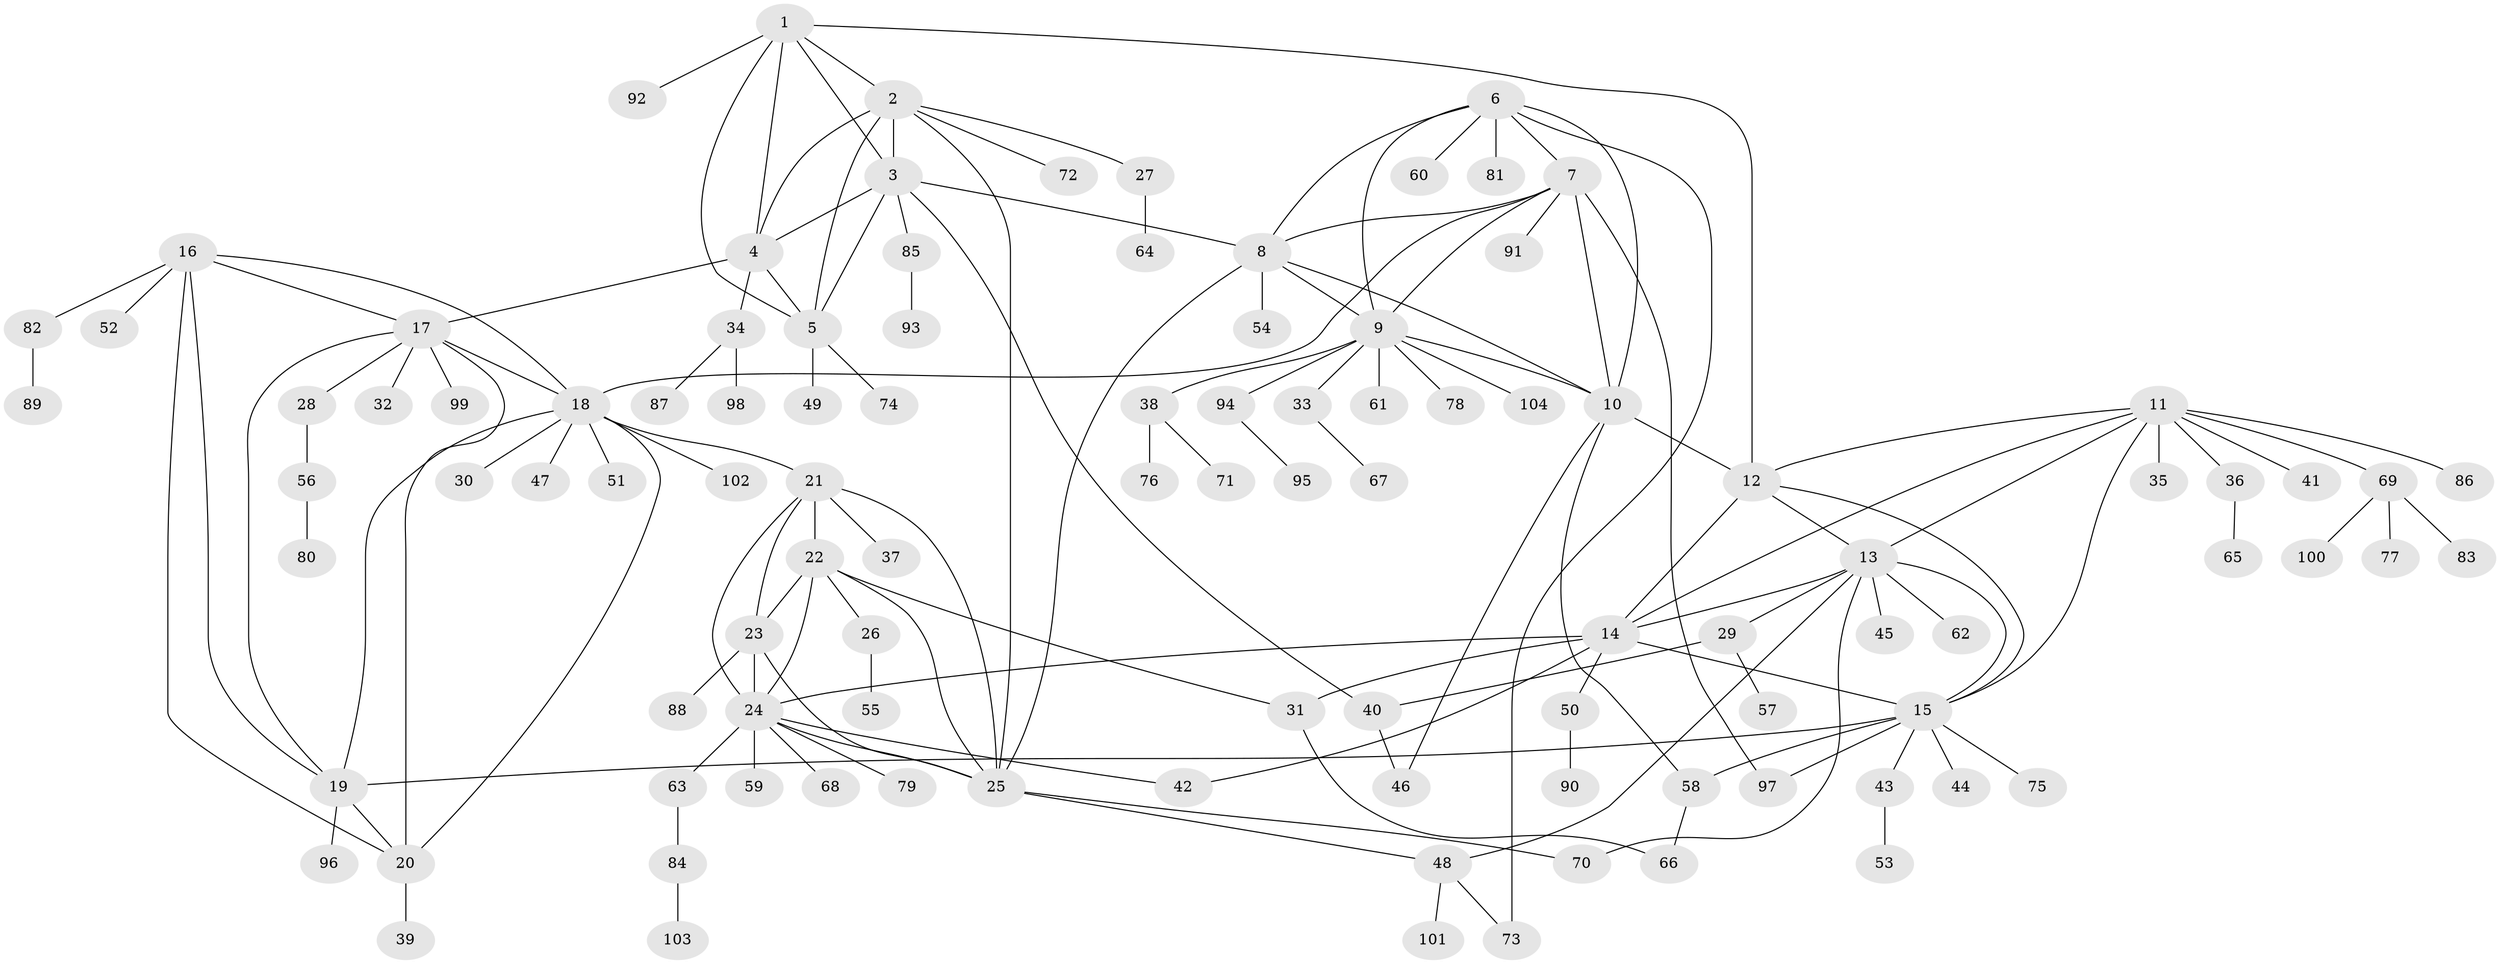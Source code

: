// coarse degree distribution, {6: 0.039473684210526314, 11: 0.02631578947368421, 7: 0.06578947368421052, 5: 0.039473684210526314, 9: 0.06578947368421052, 4: 0.05263157894736842, 3: 0.06578947368421052, 2: 0.11842105263157894, 1: 0.5263157894736842}
// Generated by graph-tools (version 1.1) at 2025/24/03/03/25 07:24:15]
// undirected, 104 vertices, 149 edges
graph export_dot {
graph [start="1"]
  node [color=gray90,style=filled];
  1;
  2;
  3;
  4;
  5;
  6;
  7;
  8;
  9;
  10;
  11;
  12;
  13;
  14;
  15;
  16;
  17;
  18;
  19;
  20;
  21;
  22;
  23;
  24;
  25;
  26;
  27;
  28;
  29;
  30;
  31;
  32;
  33;
  34;
  35;
  36;
  37;
  38;
  39;
  40;
  41;
  42;
  43;
  44;
  45;
  46;
  47;
  48;
  49;
  50;
  51;
  52;
  53;
  54;
  55;
  56;
  57;
  58;
  59;
  60;
  61;
  62;
  63;
  64;
  65;
  66;
  67;
  68;
  69;
  70;
  71;
  72;
  73;
  74;
  75;
  76;
  77;
  78;
  79;
  80;
  81;
  82;
  83;
  84;
  85;
  86;
  87;
  88;
  89;
  90;
  91;
  92;
  93;
  94;
  95;
  96;
  97;
  98;
  99;
  100;
  101;
  102;
  103;
  104;
  1 -- 2;
  1 -- 3;
  1 -- 4;
  1 -- 5;
  1 -- 12;
  1 -- 92;
  2 -- 3;
  2 -- 4;
  2 -- 5;
  2 -- 25;
  2 -- 27;
  2 -- 72;
  3 -- 4;
  3 -- 5;
  3 -- 8;
  3 -- 40;
  3 -- 85;
  4 -- 5;
  4 -- 17;
  4 -- 34;
  5 -- 49;
  5 -- 74;
  6 -- 7;
  6 -- 8;
  6 -- 9;
  6 -- 10;
  6 -- 60;
  6 -- 73;
  6 -- 81;
  7 -- 8;
  7 -- 9;
  7 -- 10;
  7 -- 18;
  7 -- 91;
  7 -- 97;
  8 -- 9;
  8 -- 10;
  8 -- 25;
  8 -- 54;
  9 -- 10;
  9 -- 33;
  9 -- 38;
  9 -- 61;
  9 -- 78;
  9 -- 94;
  9 -- 104;
  10 -- 12;
  10 -- 46;
  10 -- 58;
  11 -- 12;
  11 -- 13;
  11 -- 14;
  11 -- 15;
  11 -- 35;
  11 -- 36;
  11 -- 41;
  11 -- 69;
  11 -- 86;
  12 -- 13;
  12 -- 14;
  12 -- 15;
  13 -- 14;
  13 -- 15;
  13 -- 29;
  13 -- 45;
  13 -- 48;
  13 -- 62;
  13 -- 70;
  14 -- 15;
  14 -- 24;
  14 -- 31;
  14 -- 42;
  14 -- 50;
  15 -- 19;
  15 -- 43;
  15 -- 44;
  15 -- 58;
  15 -- 75;
  15 -- 97;
  16 -- 17;
  16 -- 18;
  16 -- 19;
  16 -- 20;
  16 -- 52;
  16 -- 82;
  17 -- 18;
  17 -- 19;
  17 -- 20;
  17 -- 28;
  17 -- 32;
  17 -- 99;
  18 -- 19;
  18 -- 20;
  18 -- 21;
  18 -- 30;
  18 -- 47;
  18 -- 51;
  18 -- 102;
  19 -- 20;
  19 -- 96;
  20 -- 39;
  21 -- 22;
  21 -- 23;
  21 -- 24;
  21 -- 25;
  21 -- 37;
  22 -- 23;
  22 -- 24;
  22 -- 25;
  22 -- 26;
  22 -- 31;
  23 -- 24;
  23 -- 25;
  23 -- 88;
  24 -- 25;
  24 -- 42;
  24 -- 59;
  24 -- 63;
  24 -- 68;
  24 -- 79;
  25 -- 48;
  25 -- 70;
  26 -- 55;
  27 -- 64;
  28 -- 56;
  29 -- 40;
  29 -- 57;
  31 -- 66;
  33 -- 67;
  34 -- 87;
  34 -- 98;
  36 -- 65;
  38 -- 71;
  38 -- 76;
  40 -- 46;
  43 -- 53;
  48 -- 73;
  48 -- 101;
  50 -- 90;
  56 -- 80;
  58 -- 66;
  63 -- 84;
  69 -- 77;
  69 -- 83;
  69 -- 100;
  82 -- 89;
  84 -- 103;
  85 -- 93;
  94 -- 95;
}
